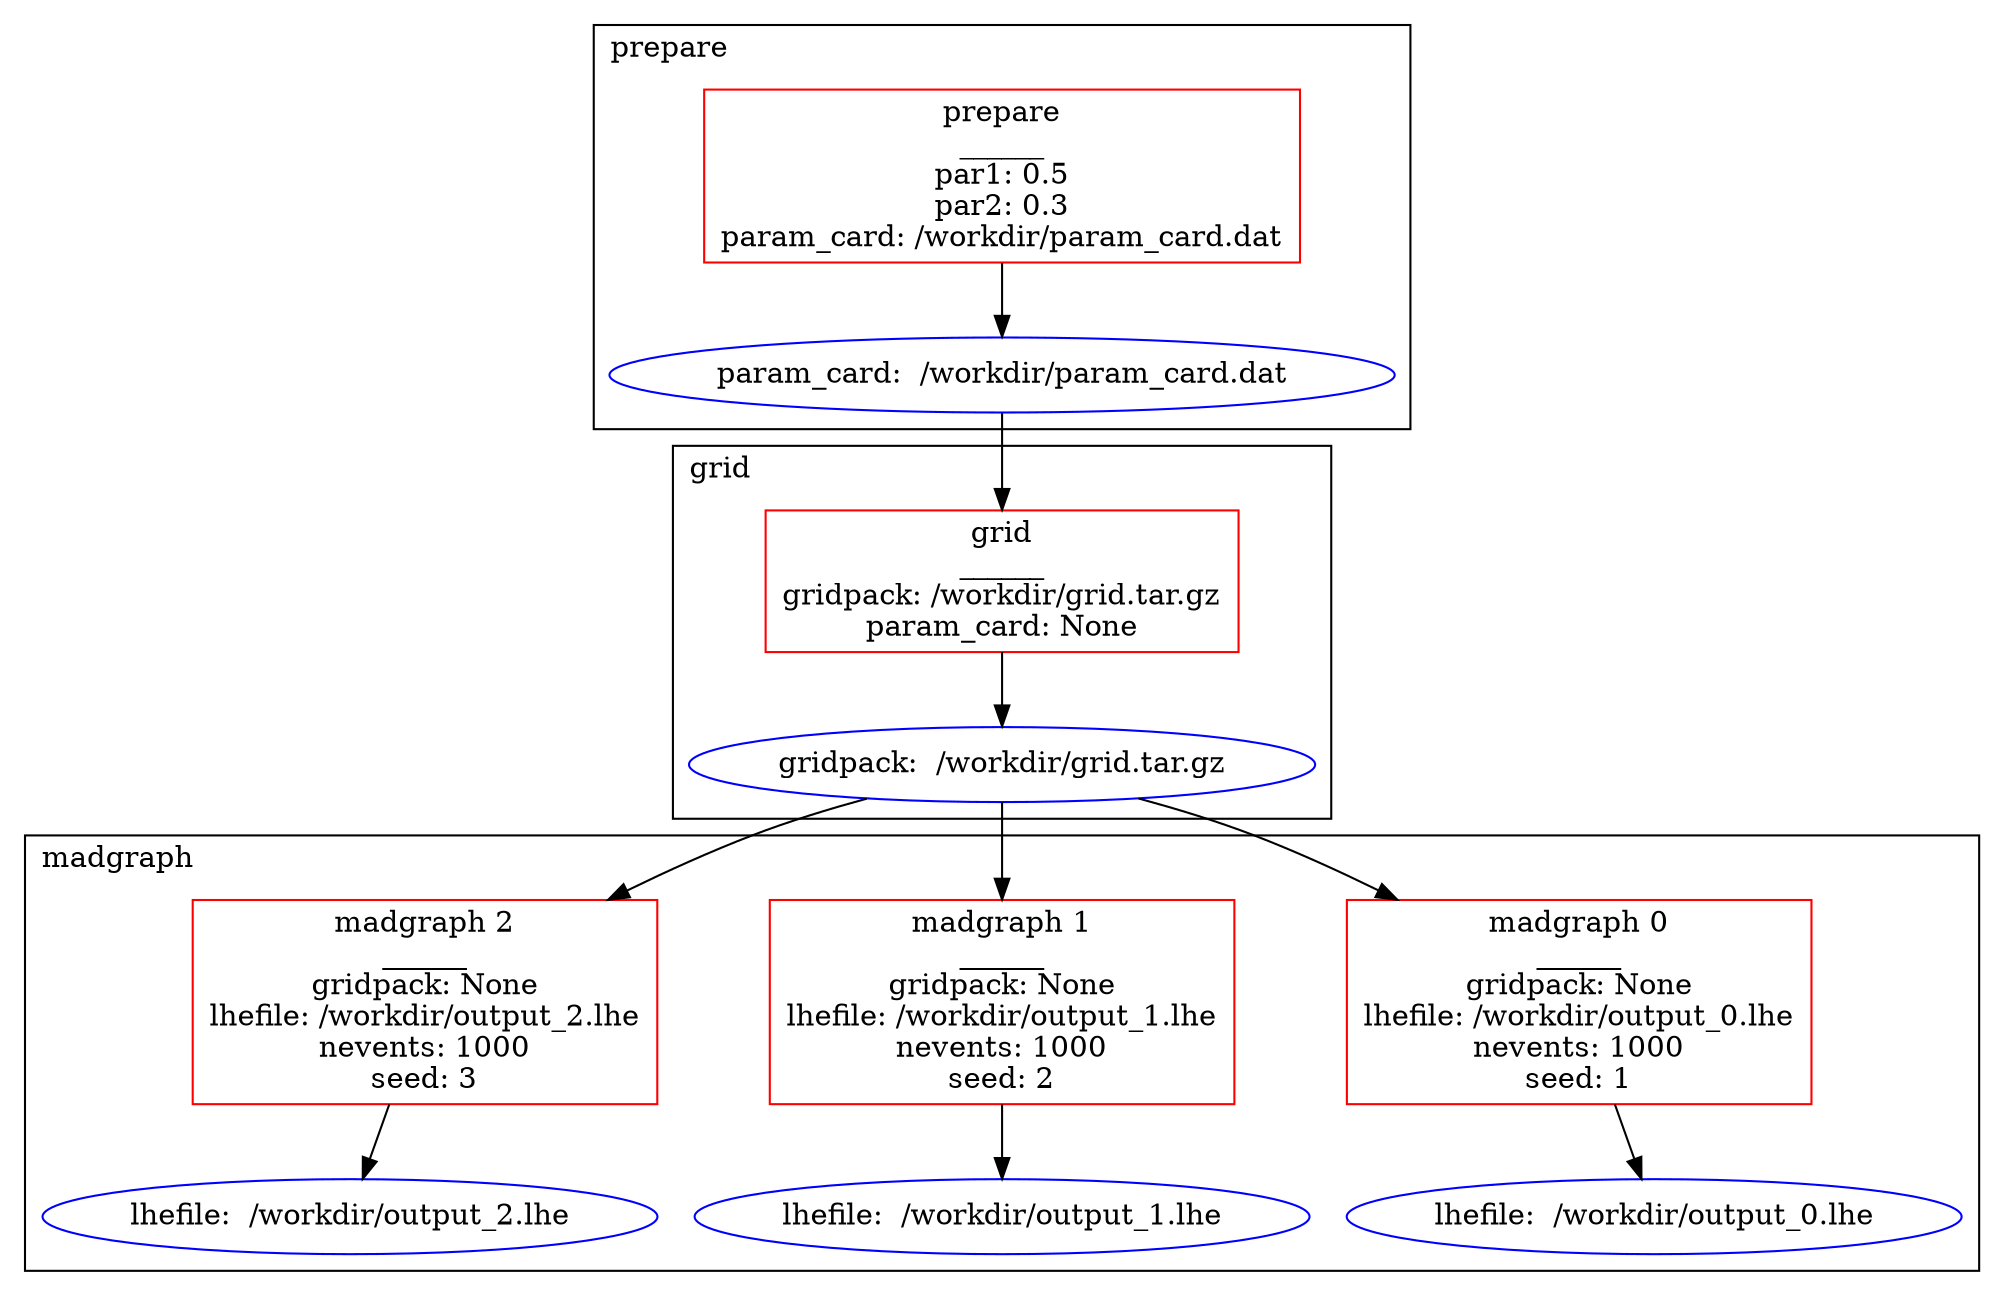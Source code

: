 digraph G {
subgraph cluster_prepare {
label=prepare;
labeljust=l;
"d2f35091-b604-41ab-9f16-1db46e3a75d7" [color=red, label="prepare\n______\npar1: 0.5\npar2: 0.3\nparam_card: /workdir/param_card.dat\n", shape=box];
"output_d2f35091-b604-41ab-9f16-1db46e3a75d7_param_card" [color=blue, label="param_card:  /workdir/param_card.dat"];
"d2f35091-b604-41ab-9f16-1db46e3a75d7" -> "output_d2f35091-b604-41ab-9f16-1db46e3a75d7_param_card";
}

subgraph cluster_grid {
label=grid;
labeljust=l;
"d641fa26-e337-498c-a969-7a589bf3a65d" [color=red, label="grid\n______\ngridpack: /workdir/grid.tar.gz\nparam_card: None\n", shape=box];
"output_d641fa26-e337-498c-a969-7a589bf3a65d_gridpack" [color=blue, label="gridpack:  /workdir/grid.tar.gz"];
"d641fa26-e337-498c-a969-7a589bf3a65d" -> "output_d641fa26-e337-498c-a969-7a589bf3a65d_gridpack";
}

"output_d2f35091-b604-41ab-9f16-1db46e3a75d7_param_card" -> "d641fa26-e337-498c-a969-7a589bf3a65d";
subgraph cluster_madgraph {
label=madgraph;
labeljust=l;
"ecf9af41-b42c-46b8-a3dd-221898c27d09" [color=red, label="madgraph 0\n______\ngridpack: None\nlhefile: /workdir/output_0.lhe\nnevents: 1000\nseed: 1\n", shape=box];
"output_ecf9af41-b42c-46b8-a3dd-221898c27d09_lhefile" [color=blue, label="lhefile:  /workdir/output_0.lhe"];
"ecf9af41-b42c-46b8-a3dd-221898c27d09" -> "output_ecf9af41-b42c-46b8-a3dd-221898c27d09_lhefile";
"f1f54b90-1cb0-4722-8a79-8e15f86dade5" [color=red, label="madgraph 1\n______\ngridpack: None\nlhefile: /workdir/output_1.lhe\nnevents: 1000\nseed: 2\n", shape=box];
"output_f1f54b90-1cb0-4722-8a79-8e15f86dade5_lhefile" [color=blue, label="lhefile:  /workdir/output_1.lhe"];
"f1f54b90-1cb0-4722-8a79-8e15f86dade5" -> "output_f1f54b90-1cb0-4722-8a79-8e15f86dade5_lhefile";
"029ec405-29f4-47ab-a9ce-8608cd8de2e2" [color=red, label="madgraph 2\n______\ngridpack: None\nlhefile: /workdir/output_2.lhe\nnevents: 1000\nseed: 3\n", shape=box];
"output_029ec405-29f4-47ab-a9ce-8608cd8de2e2_lhefile" [color=blue, label="lhefile:  /workdir/output_2.lhe"];
"029ec405-29f4-47ab-a9ce-8608cd8de2e2" -> "output_029ec405-29f4-47ab-a9ce-8608cd8de2e2_lhefile";
}

"output_d641fa26-e337-498c-a969-7a589bf3a65d_gridpack" -> "ecf9af41-b42c-46b8-a3dd-221898c27d09";
"output_d641fa26-e337-498c-a969-7a589bf3a65d_gridpack" -> "f1f54b90-1cb0-4722-8a79-8e15f86dade5";
"output_d641fa26-e337-498c-a969-7a589bf3a65d_gridpack" -> "029ec405-29f4-47ab-a9ce-8608cd8de2e2";
}
